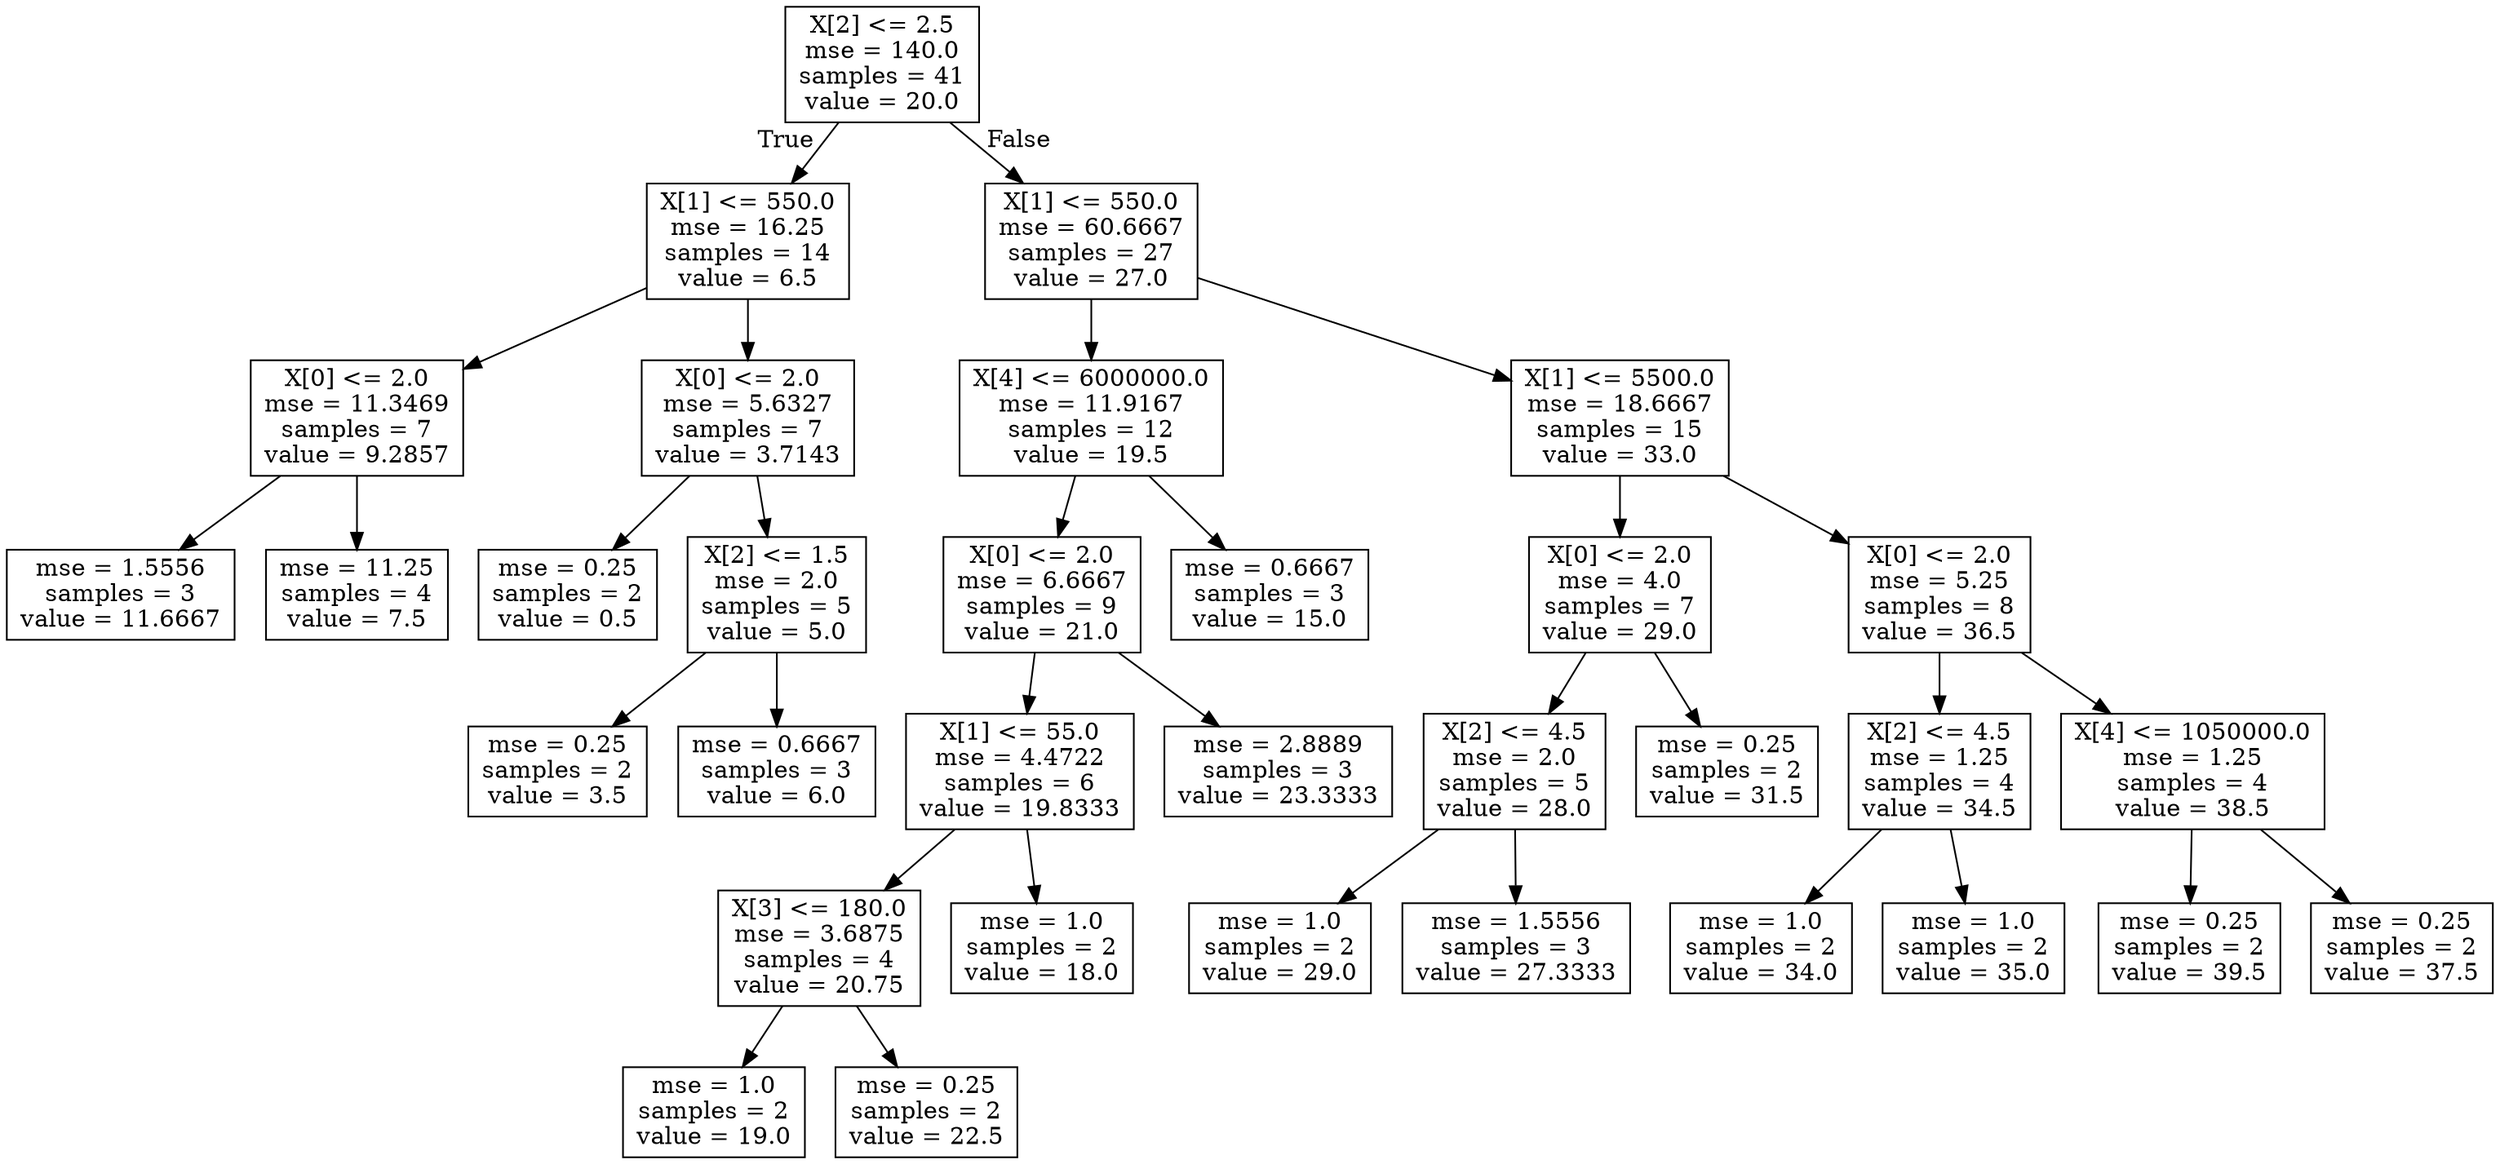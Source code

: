 digraph Tree {
node [shape=box] ;
0 [label="X[2] <= 2.5\nmse = 140.0\nsamples = 41\nvalue = 20.0"] ;
1 [label="X[1] <= 550.0\nmse = 16.25\nsamples = 14\nvalue = 6.5"] ;
0 -> 1 [labeldistance=2.5, labelangle=45, headlabel="True"] ;
2 [label="X[0] <= 2.0\nmse = 11.3469\nsamples = 7\nvalue = 9.2857"] ;
1 -> 2 ;
3 [label="mse = 1.5556\nsamples = 3\nvalue = 11.6667"] ;
2 -> 3 ;
4 [label="mse = 11.25\nsamples = 4\nvalue = 7.5"] ;
2 -> 4 ;
5 [label="X[0] <= 2.0\nmse = 5.6327\nsamples = 7\nvalue = 3.7143"] ;
1 -> 5 ;
6 [label="mse = 0.25\nsamples = 2\nvalue = 0.5"] ;
5 -> 6 ;
7 [label="X[2] <= 1.5\nmse = 2.0\nsamples = 5\nvalue = 5.0"] ;
5 -> 7 ;
8 [label="mse = 0.25\nsamples = 2\nvalue = 3.5"] ;
7 -> 8 ;
9 [label="mse = 0.6667\nsamples = 3\nvalue = 6.0"] ;
7 -> 9 ;
10 [label="X[1] <= 550.0\nmse = 60.6667\nsamples = 27\nvalue = 27.0"] ;
0 -> 10 [labeldistance=2.5, labelangle=-45, headlabel="False"] ;
11 [label="X[4] <= 6000000.0\nmse = 11.9167\nsamples = 12\nvalue = 19.5"] ;
10 -> 11 ;
12 [label="X[0] <= 2.0\nmse = 6.6667\nsamples = 9\nvalue = 21.0"] ;
11 -> 12 ;
13 [label="X[1] <= 55.0\nmse = 4.4722\nsamples = 6\nvalue = 19.8333"] ;
12 -> 13 ;
14 [label="X[3] <= 180.0\nmse = 3.6875\nsamples = 4\nvalue = 20.75"] ;
13 -> 14 ;
15 [label="mse = 1.0\nsamples = 2\nvalue = 19.0"] ;
14 -> 15 ;
16 [label="mse = 0.25\nsamples = 2\nvalue = 22.5"] ;
14 -> 16 ;
17 [label="mse = 1.0\nsamples = 2\nvalue = 18.0"] ;
13 -> 17 ;
18 [label="mse = 2.8889\nsamples = 3\nvalue = 23.3333"] ;
12 -> 18 ;
19 [label="mse = 0.6667\nsamples = 3\nvalue = 15.0"] ;
11 -> 19 ;
20 [label="X[1] <= 5500.0\nmse = 18.6667\nsamples = 15\nvalue = 33.0"] ;
10 -> 20 ;
21 [label="X[0] <= 2.0\nmse = 4.0\nsamples = 7\nvalue = 29.0"] ;
20 -> 21 ;
22 [label="X[2] <= 4.5\nmse = 2.0\nsamples = 5\nvalue = 28.0"] ;
21 -> 22 ;
23 [label="mse = 1.0\nsamples = 2\nvalue = 29.0"] ;
22 -> 23 ;
24 [label="mse = 1.5556\nsamples = 3\nvalue = 27.3333"] ;
22 -> 24 ;
25 [label="mse = 0.25\nsamples = 2\nvalue = 31.5"] ;
21 -> 25 ;
26 [label="X[0] <= 2.0\nmse = 5.25\nsamples = 8\nvalue = 36.5"] ;
20 -> 26 ;
27 [label="X[2] <= 4.5\nmse = 1.25\nsamples = 4\nvalue = 34.5"] ;
26 -> 27 ;
28 [label="mse = 1.0\nsamples = 2\nvalue = 34.0"] ;
27 -> 28 ;
29 [label="mse = 1.0\nsamples = 2\nvalue = 35.0"] ;
27 -> 29 ;
30 [label="X[4] <= 1050000.0\nmse = 1.25\nsamples = 4\nvalue = 38.5"] ;
26 -> 30 ;
31 [label="mse = 0.25\nsamples = 2\nvalue = 39.5"] ;
30 -> 31 ;
32 [label="mse = 0.25\nsamples = 2\nvalue = 37.5"] ;
30 -> 32 ;
}